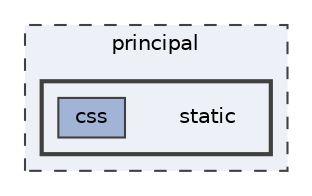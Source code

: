 digraph "principal/static"
{
 // LATEX_PDF_SIZE
  bgcolor="transparent";
  edge [fontname=Helvetica,fontsize=10,labelfontname=Helvetica,labelfontsize=10];
  node [fontname=Helvetica,fontsize=10,shape=box,height=0.2,width=0.4];
  compound=true
  subgraph clusterdir_3c0d77317c9e7b2c4c8469ea4ae1f6a9 {
    graph [ bgcolor="#edf0f7", pencolor="grey25", label="principal", fontname=Helvetica,fontsize=10 style="filled,dashed", URL="dir_3c0d77317c9e7b2c4c8469ea4ae1f6a9.html",tooltip=""]
  subgraph clusterdir_c5858c1f02786d3e8e9b63d7e4dbaa55 {
    graph [ bgcolor="#edf0f7", pencolor="grey25", label="", fontname=Helvetica,fontsize=10 style="filled,bold", URL="dir_c5858c1f02786d3e8e9b63d7e4dbaa55.html",tooltip=""]
    dir_c5858c1f02786d3e8e9b63d7e4dbaa55 [shape=plaintext, label="static"];
  dir_3ba4d01d1642be35be5fe64057ab2fda [label="css", fillcolor="#a2b4d6", color="grey25", style="filled", URL="dir_3ba4d01d1642be35be5fe64057ab2fda.html",tooltip=""];
  }
  }
}
